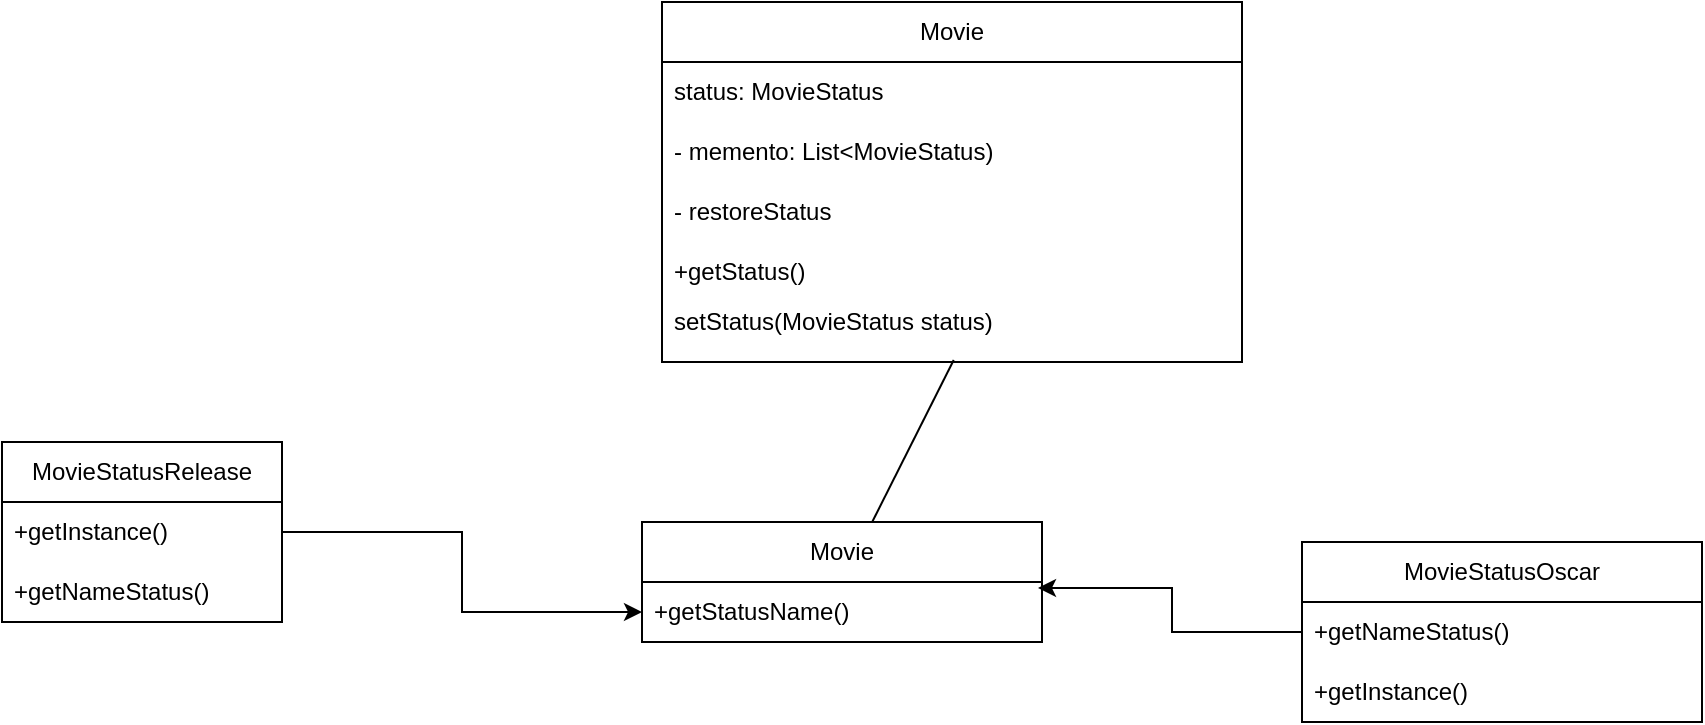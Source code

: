 <mxfile version="24.4.9" type="google">
  <diagram name="Page-1" id="4gZi4kWj6i7wLp4E_W_R">
    <mxGraphModel grid="1" page="1" gridSize="10" guides="1" tooltips="1" connect="1" arrows="1" fold="1" pageScale="1" pageWidth="850" pageHeight="1100" math="0" shadow="0">
      <root>
        <mxCell id="0" />
        <mxCell id="1" parent="0" />
        <mxCell id="DL3YxdVqTUPIq4-fWJ8C-1" value="Movie" style="swimlane;fontStyle=0;childLayout=stackLayout;horizontal=1;startSize=30;horizontalStack=0;resizeParent=1;resizeParentMax=0;resizeLast=0;collapsible=1;marginBottom=0;whiteSpace=wrap;html=1;" vertex="1" parent="1">
          <mxGeometry x="230" y="170" width="290" height="180" as="geometry" />
        </mxCell>
        <mxCell id="DL3YxdVqTUPIq4-fWJ8C-2" value="status: MovieStatus" style="text;strokeColor=none;fillColor=none;align=left;verticalAlign=middle;spacingLeft=4;spacingRight=4;overflow=hidden;points=[[0,0.5],[1,0.5]];portConstraint=eastwest;rotatable=0;whiteSpace=wrap;html=1;" vertex="1" parent="DL3YxdVqTUPIq4-fWJ8C-1">
          <mxGeometry y="30" width="290" height="30" as="geometry" />
        </mxCell>
        <mxCell id="DL3YxdVqTUPIq4-fWJ8C-3" value="- memento: List&amp;lt;MovieStatus)" style="text;strokeColor=none;fillColor=none;align=left;verticalAlign=middle;spacingLeft=4;spacingRight=4;overflow=hidden;points=[[0,0.5],[1,0.5]];portConstraint=eastwest;rotatable=0;whiteSpace=wrap;html=1;" vertex="1" parent="DL3YxdVqTUPIq4-fWJ8C-1">
          <mxGeometry y="60" width="290" height="30" as="geometry" />
        </mxCell>
        <mxCell id="DL3YxdVqTUPIq4-fWJ8C-4" value="- restoreStatus" style="text;strokeColor=none;fillColor=none;align=left;verticalAlign=middle;spacingLeft=4;spacingRight=4;overflow=hidden;points=[[0,0.5],[1,0.5]];portConstraint=eastwest;rotatable=0;whiteSpace=wrap;html=1;" vertex="1" parent="DL3YxdVqTUPIq4-fWJ8C-1">
          <mxGeometry y="90" width="290" height="30" as="geometry" />
        </mxCell>
        <mxCell id="DL3YxdVqTUPIq4-fWJ8C-6" value="+getStatus()" style="text;strokeColor=none;fillColor=none;align=left;verticalAlign=middle;spacingLeft=4;spacingRight=4;overflow=hidden;points=[[0,0.5],[1,0.5]];portConstraint=eastwest;rotatable=0;whiteSpace=wrap;html=1;" vertex="1" parent="DL3YxdVqTUPIq4-fWJ8C-1">
          <mxGeometry y="120" width="290" height="30" as="geometry" />
        </mxCell>
        <mxCell id="DL3YxdVqTUPIq4-fWJ8C-5" value="setStatus(MovieStatus status)&lt;div&gt;&lt;br&gt;&lt;/div&gt;" style="text;strokeColor=none;fillColor=none;align=left;verticalAlign=middle;spacingLeft=4;spacingRight=4;overflow=hidden;points=[[0,0.5],[1,0.5]];portConstraint=eastwest;rotatable=0;whiteSpace=wrap;html=1;" vertex="1" parent="DL3YxdVqTUPIq4-fWJ8C-1">
          <mxGeometry y="150" width="290" height="30" as="geometry" />
        </mxCell>
        <mxCell id="DL3YxdVqTUPIq4-fWJ8C-7" value="Movie" style="swimlane;fontStyle=0;childLayout=stackLayout;horizontal=1;startSize=30;horizontalStack=0;resizeParent=1;resizeParentMax=0;resizeLast=0;collapsible=1;marginBottom=0;whiteSpace=wrap;html=1;" vertex="1" parent="1">
          <mxGeometry x="220" y="430" width="200" height="60" as="geometry" />
        </mxCell>
        <mxCell id="DL3YxdVqTUPIq4-fWJ8C-8" value="+getStatusName()" style="text;strokeColor=none;fillColor=none;align=left;verticalAlign=middle;spacingLeft=4;spacingRight=4;overflow=hidden;points=[[0,0.5],[1,0.5]];portConstraint=eastwest;rotatable=0;whiteSpace=wrap;html=1;" vertex="1" parent="DL3YxdVqTUPIq4-fWJ8C-7">
          <mxGeometry y="30" width="200" height="30" as="geometry" />
        </mxCell>
        <mxCell id="DL3YxdVqTUPIq4-fWJ8C-13" value="" style="endArrow=none;html=1;rounded=0;entryX=0.503;entryY=0.967;entryDx=0;entryDy=0;entryPerimeter=0;" edge="1" parent="1" source="DL3YxdVqTUPIq4-fWJ8C-7" target="DL3YxdVqTUPIq4-fWJ8C-5">
          <mxGeometry width="50" height="50" relative="1" as="geometry">
            <mxPoint x="320" y="440" as="sourcePoint" />
            <mxPoint x="370" y="390" as="targetPoint" />
          </mxGeometry>
        </mxCell>
        <mxCell id="DL3YxdVqTUPIq4-fWJ8C-18" style="edgeStyle=orthogonalEdgeStyle;rounded=0;orthogonalLoop=1;jettySize=auto;html=1;" edge="1" parent="1" source="DL3YxdVqTUPIq4-fWJ8C-14" target="DL3YxdVqTUPIq4-fWJ8C-8">
          <mxGeometry relative="1" as="geometry" />
        </mxCell>
        <mxCell id="DL3YxdVqTUPIq4-fWJ8C-14" value="MovieStatusRelease" style="swimlane;fontStyle=0;childLayout=stackLayout;horizontal=1;startSize=30;horizontalStack=0;resizeParent=1;resizeParentMax=0;resizeLast=0;collapsible=1;marginBottom=0;whiteSpace=wrap;html=1;" vertex="1" parent="1">
          <mxGeometry x="-100" y="390" width="140" height="90" as="geometry" />
        </mxCell>
        <mxCell id="DL3YxdVqTUPIq4-fWJ8C-15" value="+getInstance()" style="text;strokeColor=none;fillColor=none;align=left;verticalAlign=middle;spacingLeft=4;spacingRight=4;overflow=hidden;points=[[0,0.5],[1,0.5]];portConstraint=eastwest;rotatable=0;whiteSpace=wrap;html=1;" vertex="1" parent="DL3YxdVqTUPIq4-fWJ8C-14">
          <mxGeometry y="30" width="140" height="30" as="geometry" />
        </mxCell>
        <mxCell id="DL3YxdVqTUPIq4-fWJ8C-16" value="+getNameStatus()" style="text;strokeColor=none;fillColor=none;align=left;verticalAlign=middle;spacingLeft=4;spacingRight=4;overflow=hidden;points=[[0,0.5],[1,0.5]];portConstraint=eastwest;rotatable=0;whiteSpace=wrap;html=1;" vertex="1" parent="DL3YxdVqTUPIq4-fWJ8C-14">
          <mxGeometry y="60" width="140" height="30" as="geometry" />
        </mxCell>
        <mxCell id="DL3YxdVqTUPIq4-fWJ8C-19" value="MovieStatusOscar" style="swimlane;fontStyle=0;childLayout=stackLayout;horizontal=1;startSize=30;horizontalStack=0;resizeParent=1;resizeParentMax=0;resizeLast=0;collapsible=1;marginBottom=0;whiteSpace=wrap;html=1;" vertex="1" parent="1">
          <mxGeometry x="550" y="440" width="200" height="90" as="geometry" />
        </mxCell>
        <mxCell id="DL3YxdVqTUPIq4-fWJ8C-22" value="+getNameStatus()" style="text;strokeColor=none;fillColor=none;align=left;verticalAlign=middle;spacingLeft=4;spacingRight=4;overflow=hidden;points=[[0,0.5],[1,0.5]];portConstraint=eastwest;rotatable=0;whiteSpace=wrap;html=1;" vertex="1" parent="DL3YxdVqTUPIq4-fWJ8C-19">
          <mxGeometry y="30" width="200" height="30" as="geometry" />
        </mxCell>
        <mxCell id="DL3YxdVqTUPIq4-fWJ8C-21" value="+getInstance()" style="text;strokeColor=none;fillColor=none;align=left;verticalAlign=middle;spacingLeft=4;spacingRight=4;overflow=hidden;points=[[0,0.5],[1,0.5]];portConstraint=eastwest;rotatable=0;whiteSpace=wrap;html=1;" vertex="1" parent="DL3YxdVqTUPIq4-fWJ8C-19">
          <mxGeometry y="60" width="200" height="30" as="geometry" />
        </mxCell>
        <mxCell id="DL3YxdVqTUPIq4-fWJ8C-23" style="edgeStyle=orthogonalEdgeStyle;rounded=0;orthogonalLoop=1;jettySize=auto;html=1;entryX=0.99;entryY=0.1;entryDx=0;entryDy=0;entryPerimeter=0;" edge="1" parent="1" source="DL3YxdVqTUPIq4-fWJ8C-19" target="DL3YxdVqTUPIq4-fWJ8C-8">
          <mxGeometry relative="1" as="geometry" />
        </mxCell>
      </root>
    </mxGraphModel>
  </diagram>
</mxfile>
